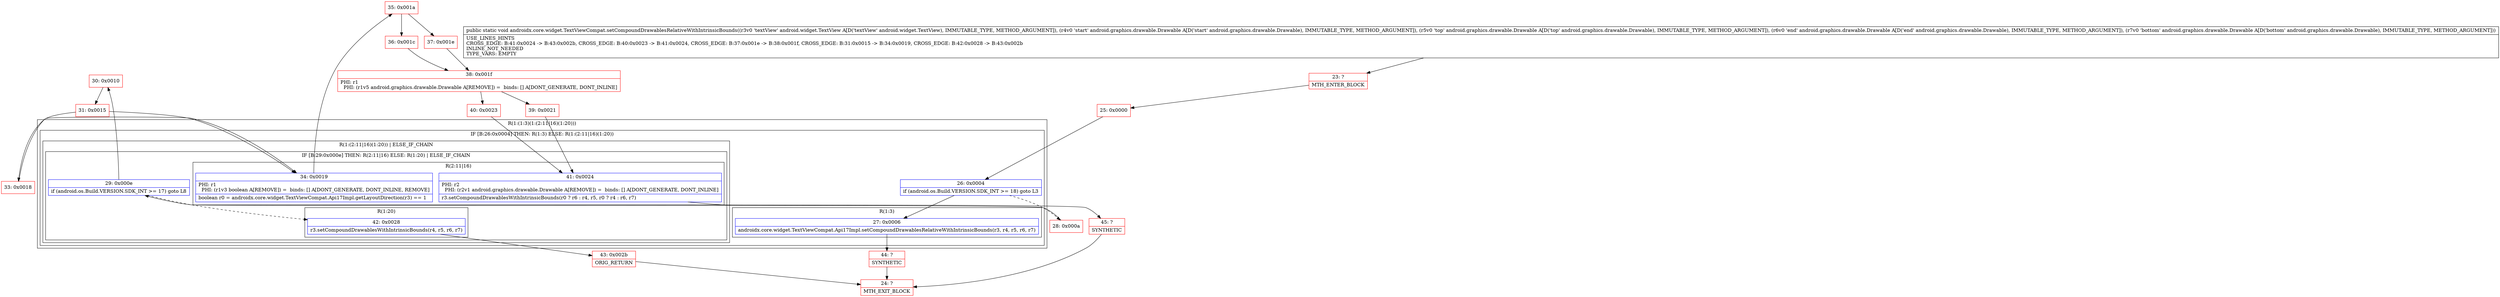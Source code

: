 digraph "CFG forandroidx.core.widget.TextViewCompat.setCompoundDrawablesRelativeWithIntrinsicBounds(Landroid\/widget\/TextView;Landroid\/graphics\/drawable\/Drawable;Landroid\/graphics\/drawable\/Drawable;Landroid\/graphics\/drawable\/Drawable;Landroid\/graphics\/drawable\/Drawable;)V" {
subgraph cluster_Region_155870288 {
label = "R(1:(1:3)(1:(2:11|16)(1:20)))";
node [shape=record,color=blue];
subgraph cluster_IfRegion_1151861159 {
label = "IF [B:26:0x0004] THEN: R(1:3) ELSE: R(1:(2:11|16)(1:20))";
node [shape=record,color=blue];
Node_26 [shape=record,label="{26\:\ 0x0004|if (android.os.Build.VERSION.SDK_INT \>= 18) goto L3\l}"];
subgraph cluster_Region_208611371 {
label = "R(1:3)";
node [shape=record,color=blue];
Node_27 [shape=record,label="{27\:\ 0x0006|androidx.core.widget.TextViewCompat.Api17Impl.setCompoundDrawablesRelativeWithIntrinsicBounds(r3, r4, r5, r6, r7)\l}"];
}
subgraph cluster_Region_1658002260 {
label = "R(1:(2:11|16)(1:20)) | ELSE_IF_CHAIN\l";
node [shape=record,color=blue];
subgraph cluster_IfRegion_945920954 {
label = "IF [B:29:0x000e] THEN: R(2:11|16) ELSE: R(1:20) | ELSE_IF_CHAIN\l";
node [shape=record,color=blue];
Node_29 [shape=record,label="{29\:\ 0x000e|if (android.os.Build.VERSION.SDK_INT \>= 17) goto L8\l}"];
subgraph cluster_Region_1268036941 {
label = "R(2:11|16)";
node [shape=record,color=blue];
Node_34 [shape=record,label="{34\:\ 0x0019|PHI: r1 \l  PHI: (r1v3 boolean A[REMOVE]) =  binds: [] A[DONT_GENERATE, DONT_INLINE, REMOVE]\l|boolean r0 = androidx.core.widget.TextViewCompat.Api17Impl.getLayoutDirection(r3) == 1\l}"];
Node_41 [shape=record,label="{41\:\ 0x0024|PHI: r2 \l  PHI: (r2v1 android.graphics.drawable.Drawable A[REMOVE]) =  binds: [] A[DONT_GENERATE, DONT_INLINE]\l|r3.setCompoundDrawablesWithIntrinsicBounds(r0 ? r6 : r4, r5, r0 ? r4 : r6, r7)\l}"];
}
subgraph cluster_Region_1010831400 {
label = "R(1:20)";
node [shape=record,color=blue];
Node_42 [shape=record,label="{42\:\ 0x0028|r3.setCompoundDrawablesWithIntrinsicBounds(r4, r5, r6, r7)\l}"];
}
}
}
}
}
Node_23 [shape=record,color=red,label="{23\:\ ?|MTH_ENTER_BLOCK\l}"];
Node_25 [shape=record,color=red,label="{25\:\ 0x0000}"];
Node_44 [shape=record,color=red,label="{44\:\ ?|SYNTHETIC\l}"];
Node_24 [shape=record,color=red,label="{24\:\ ?|MTH_EXIT_BLOCK\l}"];
Node_28 [shape=record,color=red,label="{28\:\ 0x000a}"];
Node_30 [shape=record,color=red,label="{30\:\ 0x0010}"];
Node_31 [shape=record,color=red,label="{31\:\ 0x0015}"];
Node_33 [shape=record,color=red,label="{33\:\ 0x0018}"];
Node_35 [shape=record,color=red,label="{35\:\ 0x001a}"];
Node_36 [shape=record,color=red,label="{36\:\ 0x001c}"];
Node_38 [shape=record,color=red,label="{38\:\ 0x001f|PHI: r1 \l  PHI: (r1v5 android.graphics.drawable.Drawable A[REMOVE]) =  binds: [] A[DONT_GENERATE, DONT_INLINE]\l}"];
Node_39 [shape=record,color=red,label="{39\:\ 0x0021}"];
Node_45 [shape=record,color=red,label="{45\:\ ?|SYNTHETIC\l}"];
Node_40 [shape=record,color=red,label="{40\:\ 0x0023}"];
Node_37 [shape=record,color=red,label="{37\:\ 0x001e}"];
Node_43 [shape=record,color=red,label="{43\:\ 0x002b|ORIG_RETURN\l}"];
MethodNode[shape=record,label="{public static void androidx.core.widget.TextViewCompat.setCompoundDrawablesRelativeWithIntrinsicBounds((r3v0 'textView' android.widget.TextView A[D('textView' android.widget.TextView), IMMUTABLE_TYPE, METHOD_ARGUMENT]), (r4v0 'start' android.graphics.drawable.Drawable A[D('start' android.graphics.drawable.Drawable), IMMUTABLE_TYPE, METHOD_ARGUMENT]), (r5v0 'top' android.graphics.drawable.Drawable A[D('top' android.graphics.drawable.Drawable), IMMUTABLE_TYPE, METHOD_ARGUMENT]), (r6v0 'end' android.graphics.drawable.Drawable A[D('end' android.graphics.drawable.Drawable), IMMUTABLE_TYPE, METHOD_ARGUMENT]), (r7v0 'bottom' android.graphics.drawable.Drawable A[D('bottom' android.graphics.drawable.Drawable), IMMUTABLE_TYPE, METHOD_ARGUMENT]))  | USE_LINES_HINTS\lCROSS_EDGE: B:41:0x0024 \-\> B:43:0x002b, CROSS_EDGE: B:40:0x0023 \-\> B:41:0x0024, CROSS_EDGE: B:37:0x001e \-\> B:38:0x001f, CROSS_EDGE: B:31:0x0015 \-\> B:34:0x0019, CROSS_EDGE: B:42:0x0028 \-\> B:43:0x002b\lINLINE_NOT_NEEDED\lTYPE_VARS: EMPTY\l}"];
MethodNode -> Node_23;Node_26 -> Node_27;
Node_26 -> Node_28[style=dashed];
Node_27 -> Node_44;
Node_29 -> Node_30;
Node_29 -> Node_42[style=dashed];
Node_34 -> Node_35;
Node_41 -> Node_45;
Node_42 -> Node_43;
Node_23 -> Node_25;
Node_25 -> Node_26;
Node_44 -> Node_24;
Node_28 -> Node_29;
Node_30 -> Node_31;
Node_31 -> Node_33;
Node_31 -> Node_34;
Node_33 -> Node_34;
Node_35 -> Node_36;
Node_35 -> Node_37;
Node_36 -> Node_38;
Node_38 -> Node_39;
Node_38 -> Node_40;
Node_39 -> Node_41;
Node_45 -> Node_24;
Node_40 -> Node_41;
Node_37 -> Node_38;
Node_43 -> Node_24;
}

